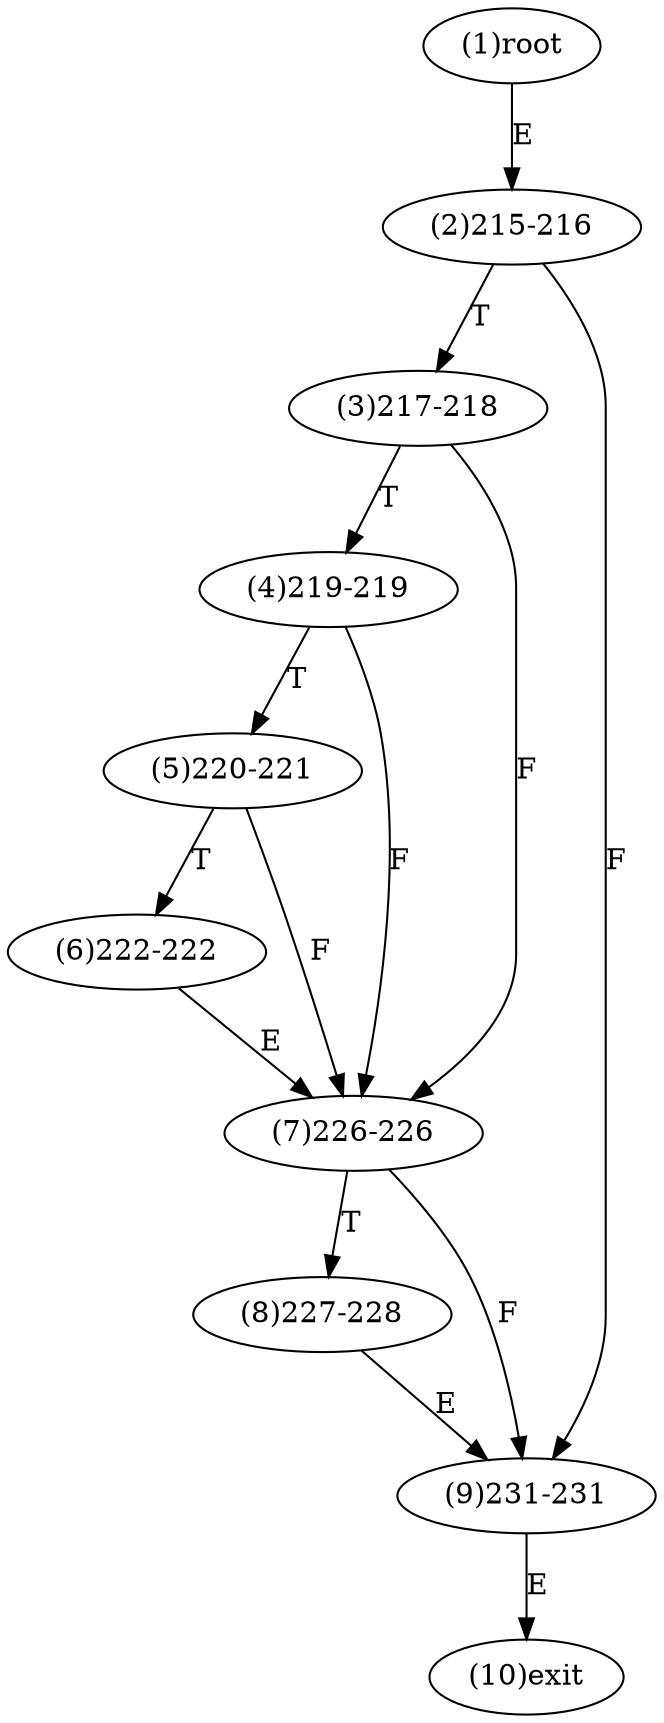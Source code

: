 digraph "" { 
1[ label="(1)root"];
2[ label="(2)215-216"];
3[ label="(3)217-218"];
4[ label="(4)219-219"];
5[ label="(5)220-221"];
6[ label="(6)222-222"];
7[ label="(7)226-226"];
8[ label="(8)227-228"];
9[ label="(9)231-231"];
10[ label="(10)exit"];
1->2[ label="E"];
2->9[ label="F"];
2->3[ label="T"];
3->7[ label="F"];
3->4[ label="T"];
4->7[ label="F"];
4->5[ label="T"];
5->7[ label="F"];
5->6[ label="T"];
6->7[ label="E"];
7->9[ label="F"];
7->8[ label="T"];
8->9[ label="E"];
9->10[ label="E"];
}